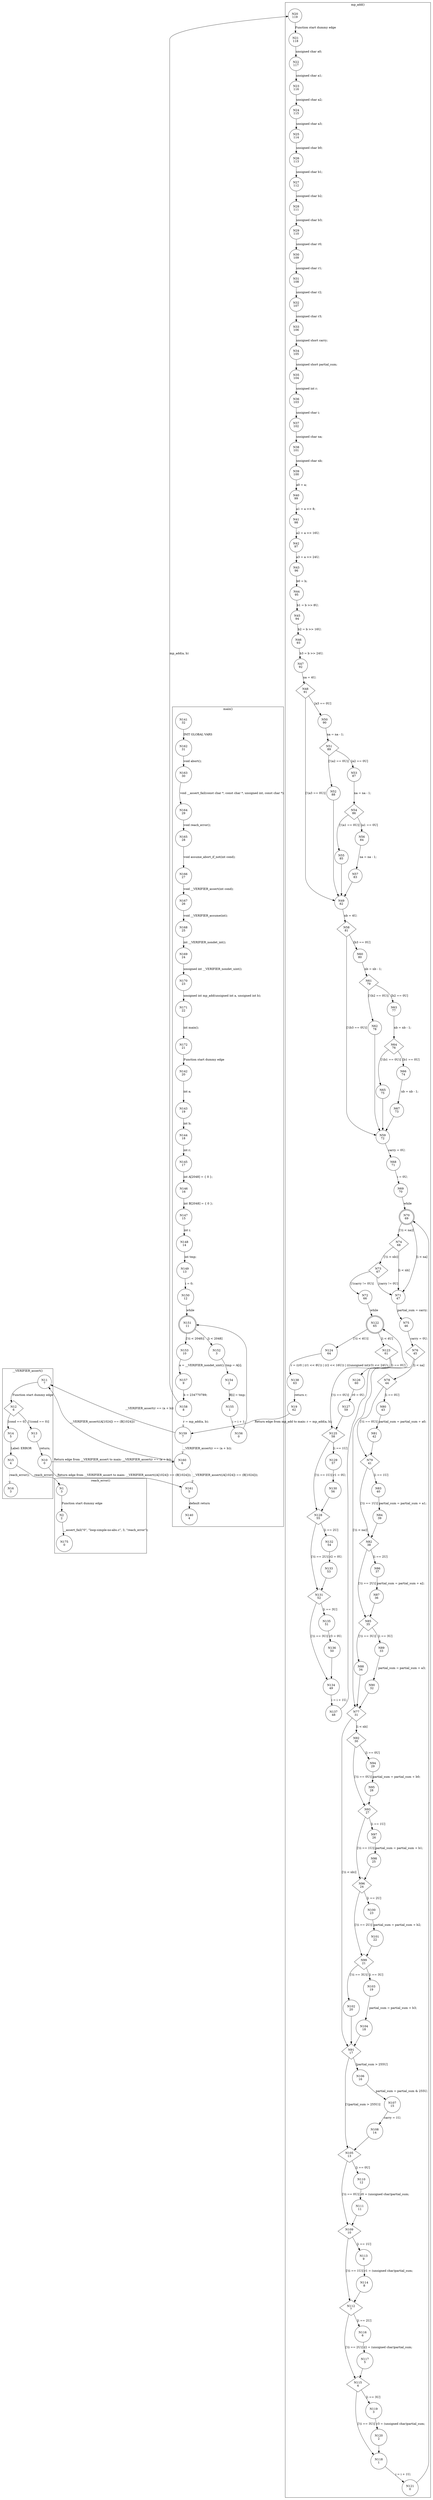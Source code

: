 digraph CFA {
141 [shape="circle" label="N141\n32"]
162 [shape="circle" label="N162\n31"]
163 [shape="circle" label="N163\n30"]
164 [shape="circle" label="N164\n29"]
165 [shape="circle" label="N165\n28"]
166 [shape="circle" label="N166\n27"]
167 [shape="circle" label="N167\n26"]
168 [shape="circle" label="N168\n25"]
169 [shape="circle" label="N169\n24"]
170 [shape="circle" label="N170\n23"]
171 [shape="circle" label="N171\n22"]
172 [shape="circle" label="N172\n21"]
142 [shape="circle" label="N142\n20"]
143 [shape="circle" label="N143\n19"]
144 [shape="circle" label="N144\n18"]
145 [shape="circle" label="N145\n17"]
146 [shape="circle" label="N146\n16"]
147 [shape="circle" label="N147\n15"]
148 [shape="circle" label="N148\n14"]
149 [shape="circle" label="N149\n13"]
150 [shape="circle" label="N150\n12"]
151 [shape="doublecircle" label="N151\n11"]
153 [shape="circle" label="N153\n10"]
157 [shape="circle" label="N157\n9"]
158 [shape="circle" label="N158\n8"]
20 [shape="circle" label="N20\n119"]
21 [shape="circle" label="N21\n118"]
22 [shape="circle" label="N22\n117"]
23 [shape="circle" label="N23\n116"]
24 [shape="circle" label="N24\n115"]
25 [shape="circle" label="N25\n114"]
26 [shape="circle" label="N26\n113"]
27 [shape="circle" label="N27\n112"]
28 [shape="circle" label="N28\n111"]
29 [shape="circle" label="N29\n110"]
30 [shape="circle" label="N30\n109"]
31 [shape="circle" label="N31\n108"]
32 [shape="circle" label="N32\n107"]
33 [shape="circle" label="N33\n106"]
34 [shape="circle" label="N34\n105"]
35 [shape="circle" label="N35\n104"]
36 [shape="circle" label="N36\n103"]
37 [shape="circle" label="N37\n102"]
38 [shape="circle" label="N38\n101"]
39 [shape="circle" label="N39\n100"]
40 [shape="circle" label="N40\n99"]
41 [shape="circle" label="N41\n98"]
42 [shape="circle" label="N42\n97"]
43 [shape="circle" label="N43\n96"]
44 [shape="circle" label="N44\n95"]
45 [shape="circle" label="N45\n94"]
46 [shape="circle" label="N46\n93"]
47 [shape="circle" label="N47\n92"]
48 [shape="diamond" label="N48\n91"]
49 [shape="circle" label="N49\n82"]
58 [shape="diamond" label="N58\n81"]
59 [shape="circle" label="N59\n72"]
68 [shape="circle" label="N68\n71"]
69 [shape="circle" label="N69\n70"]
70 [shape="doublecircle" label="N70\n69"]
74 [shape="diamond" label="N74\n68"]
73 [shape="diamond" label="N73\n67"]
72 [shape="circle" label="N72\n66"]
122 [shape="doublecircle" label="N122\n65"]
124 [shape="circle" label="N124\n64"]
138 [shape="circle" label="N138\n63"]
19 [shape="circle" label="N19\n62"]
159 [shape="circle" label="N159\n7"]
11 [shape="circle" label="N11\n7"]
12 [shape="diamond" label="N12\n6"]
13 [shape="circle" label="N13\n1"]
10 [shape="circle" label="N10\n0"]
161 [shape="circle" label="N161\n5"]
140 [shape="circle" label="N140\n4"]
160 [shape="circle" label="N160\n6"]
14 [shape="circle" label="N14\n5"]
15 [shape="circle" label="N15\n4"]
1 [shape="circle" label="N1\n3"]
2 [shape="circle" label="N2\n2"]
175 [shape="circle" label="N175\n0"]
16 [shape="circle" label="N16\n3"]
123 [shape="diamond" label="N123\n61"]
125 [shape="diamond" label="N125\n58"]
128 [shape="diamond" label="N128\n55"]
131 [shape="diamond" label="N131\n52"]
134 [shape="circle" label="N134\n49"]
137 [shape="circle" label="N137\n48"]
135 [shape="circle" label="N135\n51"]
136 [shape="circle" label="N136\n50"]
132 [shape="circle" label="N132\n54"]
133 [shape="circle" label="N133\n53"]
129 [shape="circle" label="N129\n57"]
130 [shape="circle" label="N130\n56"]
126 [shape="circle" label="N126\n60"]
127 [shape="circle" label="N127\n59"]
71 [shape="circle" label="N71\n47"]
75 [shape="circle" label="N75\n46"]
76 [shape="diamond" label="N76\n45"]
77 [shape="diamond" label="N77\n31"]
91 [shape="diamond" label="N91\n17"]
105 [shape="diamond" label="N105\n13"]
109 [shape="diamond" label="N109\n10"]
112 [shape="diamond" label="N112\n7"]
115 [shape="diamond" label="N115\n4"]
118 [shape="circle" label="N118\n1"]
121 [shape="circle" label="N121\n0"]
119 [shape="circle" label="N119\n3"]
120 [shape="circle" label="N120\n2"]
116 [shape="circle" label="N116\n6"]
117 [shape="circle" label="N117\n5"]
113 [shape="circle" label="N113\n9"]
114 [shape="circle" label="N114\n8"]
110 [shape="circle" label="N110\n12"]
111 [shape="circle" label="N111\n11"]
106 [shape="circle" label="N106\n16"]
107 [shape="circle" label="N107\n15"]
108 [shape="circle" label="N108\n14"]
92 [shape="diamond" label="N92\n30"]
93 [shape="diamond" label="N93\n27"]
96 [shape="diamond" label="N96\n24"]
99 [shape="diamond" label="N99\n21"]
102 [shape="circle" label="N102\n20"]
103 [shape="circle" label="N103\n19"]
104 [shape="circle" label="N104\n18"]
100 [shape="circle" label="N100\n23"]
101 [shape="circle" label="N101\n22"]
97 [shape="circle" label="N97\n26"]
98 [shape="circle" label="N98\n25"]
94 [shape="circle" label="N94\n29"]
95 [shape="circle" label="N95\n28"]
78 [shape="diamond" label="N78\n44"]
79 [shape="diamond" label="N79\n41"]
82 [shape="diamond" label="N82\n38"]
85 [shape="diamond" label="N85\n35"]
88 [shape="circle" label="N88\n34"]
89 [shape="circle" label="N89\n33"]
90 [shape="circle" label="N90\n32"]
86 [shape="circle" label="N86\n37"]
87 [shape="circle" label="N87\n36"]
83 [shape="circle" label="N83\n40"]
84 [shape="circle" label="N84\n39"]
80 [shape="circle" label="N80\n43"]
81 [shape="circle" label="N81\n42"]
60 [shape="circle" label="N60\n80"]
61 [shape="diamond" label="N61\n79"]
62 [shape="circle" label="N62\n78"]
63 [shape="circle" label="N63\n77"]
64 [shape="diamond" label="N64\n76"]
65 [shape="circle" label="N65\n75"]
66 [shape="circle" label="N66\n74"]
67 [shape="circle" label="N67\n73"]
50 [shape="circle" label="N50\n90"]
51 [shape="diamond" label="N51\n89"]
52 [shape="circle" label="N52\n88"]
53 [shape="circle" label="N53\n87"]
54 [shape="diamond" label="N54\n86"]
55 [shape="circle" label="N55\n85"]
56 [shape="circle" label="N56\n84"]
57 [shape="circle" label="N57\n83"]
152 [shape="circle" label="N152\n3"]
154 [shape="circle" label="N154\n2"]
155 [shape="circle" label="N155\n1"]
156 [shape="circle" label="N156\n0"]
node [shape="circle"]
subgraph cluster___VERIFIER_assert {
label="__VERIFIER_assert()"
11 -> 12 [label="Function start dummy edge"]
12 -> 14 [label="[cond == 0]"]
12 -> 13 [label="[!(cond == 0)]"]
13 -> 10 [label="return;"]
14 -> 15 [label="Label: ERROR"]
15 -> 16 [label="reach_error();" style="dotted" arrowhead="empty"]}
subgraph cluster_assume_abort_if_not {
label="assume_abort_if_not()"
}
subgraph cluster_main {
label="main()"
141 -> 162 [label="INIT GLOBAL VARS"]
162 -> 163 [label="void abort();"]
163 -> 164 [label="void __assert_fail(const char *, const char *, unsigned int, const char *);"]
164 -> 165 [label="void reach_error();"]
165 -> 166 [label="void assume_abort_if_not(int cond);"]
166 -> 167 [label="void __VERIFIER_assert(int cond);"]
167 -> 168 [label="void __VERIFIER_assume(int);"]
168 -> 169 [label="int __VERIFIER_nondet_int();"]
169 -> 170 [label="unsigned int __VERIFIER_nondet_uint();"]
170 -> 171 [label="unsigned int mp_add(unsigned int a, unsigned int b);"]
171 -> 172 [label="int main();"]
172 -> 142 [label="Function start dummy edge"]
142 -> 143 [label="int a;"]
143 -> 144 [label="int b;"]
144 -> 145 [label="int r;"]
145 -> 146 [label="int A[2048] = { 0 };"]
146 -> 147 [label="int B[2048] = { 0 };"]
147 -> 148 [label="int i;"]
148 -> 149 [label="int tmp;"]
149 -> 150 [label="i = 0;"]
150 -> 151 [label="while"]
151 -> 152 [label="[i < 2048]"]
151 -> 153 [label="[!(i < 2048)]"]
153 -> 157 [label="a = __VERIFIER_nondet_uint();"]
157 -> 158 [label="b = 234770789;"]
158 -> 159 [label="r = mp_add(a, b);" style="dotted" arrowhead="empty"]
159 -> 160 [label="__VERIFIER_assert(r == (a + b));" style="dotted" arrowhead="empty"]
161 -> 140 [label="default return"]
160 -> 161 [label="__VERIFIER_assert((A[1024]) == (B[1024]));" style="dotted" arrowhead="empty"]
152 -> 154 [label="tmp = A[i];"]
154 -> 155 [label="B[i] = tmp;"]
155 -> 156 [label="i = i + 1;"]
156 -> 151 [label=""]}
subgraph cluster_mp_add {
label="mp_add()"
20 -> 21 [label="Function start dummy edge"]
21 -> 22 [label="unsigned char a0;"]
22 -> 23 [label="unsigned char a1;"]
23 -> 24 [label="unsigned char a2;"]
24 -> 25 [label="unsigned char a3;"]
25 -> 26 [label="unsigned char b0;"]
26 -> 27 [label="unsigned char b1;"]
27 -> 28 [label="unsigned char b2;"]
28 -> 29 [label="unsigned char b3;"]
29 -> 30 [label="unsigned char r0;"]
30 -> 31 [label="unsigned char r1;"]
31 -> 32 [label="unsigned char r2;"]
32 -> 33 [label="unsigned char r3;"]
33 -> 34 [label="unsigned short carry;"]
34 -> 35 [label="unsigned short partial_sum;"]
35 -> 36 [label="unsigned int r;"]
36 -> 37 [label="unsigned char i;"]
37 -> 38 [label="unsigned char na;"]
38 -> 39 [label="unsigned char nb;"]
39 -> 40 [label="a0 = a;"]
40 -> 41 [label="a1 = a >> 8;"]
41 -> 42 [label="a2 = a >> 16U;"]
42 -> 43 [label="a3 = a >> 24U;"]
43 -> 44 [label="b0 = b;"]
44 -> 45 [label="b1 = b >> 8U;"]
45 -> 46 [label="b2 = b >> 16U;"]
46 -> 47 [label="b3 = b >> 24U;"]
47 -> 48 [label="na = 4U;"]
48 -> 50 [label="[a3 == 0U]"]
48 -> 49 [label="[!(a3 == 0U)]"]
49 -> 58 [label="nb = 4U;"]
58 -> 60 [label="[b3 == 0U]"]
58 -> 59 [label="[!(b3 == 0U)]"]
59 -> 68 [label="carry = 0U;"]
68 -> 69 [label="i = 0U;"]
69 -> 70 [label="while"]
70 -> 71 [label="[i < na]"]
70 -> 74 [label="[!(i < na)]"]
74 -> 71 [label="[i < nb]"]
74 -> 73 [label="[!(i < nb)]"]
73 -> 71 [label="[carry != 0U]"]
73 -> 72 [label="[!(carry != 0U)]"]
72 -> 122 [label="while"]
122 -> 123 [label="[i < 4U]"]
122 -> 124 [label="[!(i < 4U)]"]
124 -> 138 [label="r = ((r0 | (r1 << 8U)) | (r2 << 16U)) | (((unsigned int)r3) << 24U);"]
138 -> 19 [label="return r;"]
123 -> 126 [label="[i == 0U]"]
123 -> 125 [label="[!(i == 0U)]"]
125 -> 129 [label="[i == 1U]"]
125 -> 128 [label="[!(i == 1U)]"]
128 -> 132 [label="[i == 2U]"]
128 -> 131 [label="[!(i == 2U)]"]
131 -> 135 [label="[i == 3U]"]
131 -> 134 [label="[!(i == 3U)]"]
134 -> 137 [label="i = i + 1U;"]
137 -> 122 [label=""]
135 -> 136 [label="r3 = 0U;"]
136 -> 134 [label=""]
132 -> 133 [label="r2 = 0U;"]
133 -> 131 [label=""]
129 -> 130 [label="r1 = 0U;"]
130 -> 128 [label=""]
126 -> 127 [label="r0 = 0U;"]
127 -> 125 [label=""]
71 -> 75 [label="partial_sum = carry;"]
75 -> 76 [label="carry = 0U;"]
76 -> 78 [label="[i < na]"]
76 -> 77 [label="[!(i < na)]"]
77 -> 92 [label="[i < nb]"]
77 -> 91 [label="[!(i < nb)]"]
91 -> 106 [label="[partial_sum > 255U]"]
91 -> 105 [label="[!(partial_sum > 255U)]"]
105 -> 110 [label="[i == 0U]"]
105 -> 109 [label="[!(i == 0U)]"]
109 -> 113 [label="[i == 1U]"]
109 -> 112 [label="[!(i == 1U)]"]
112 -> 116 [label="[i == 2U]"]
112 -> 115 [label="[!(i == 2U)]"]
115 -> 119 [label="[i == 3U]"]
115 -> 118 [label="[!(i == 3U)]"]
118 -> 121 [label="i = i + 1U;"]
121 -> 70 [label=""]
119 -> 120 [label="r3 = (unsigned char)partial_sum;"]
120 -> 118 [label=""]
116 -> 117 [label="r2 = (unsigned char)partial_sum;"]
117 -> 115 [label=""]
113 -> 114 [label="r1 = (unsigned char)partial_sum;"]
114 -> 112 [label=""]
110 -> 111 [label="r0 = (unsigned char)partial_sum;"]
111 -> 109 [label=""]
106 -> 107 [label="partial_sum = partial_sum & 255U;"]
107 -> 108 [label="carry = 1U;"]
108 -> 105 [label=""]
92 -> 94 [label="[i == 0U]"]
92 -> 93 [label="[!(i == 0U)]"]
93 -> 97 [label="[i == 1U]"]
93 -> 96 [label="[!(i == 1U)]"]
96 -> 100 [label="[i == 2U]"]
96 -> 99 [label="[!(i == 2U)]"]
99 -> 103 [label="[i == 3U]"]
99 -> 102 [label="[!(i == 3U)]"]
102 -> 91 [label=""]
103 -> 104 [label="partial_sum = partial_sum + b3;"]
104 -> 91 [label=""]
100 -> 101 [label="partial_sum = partial_sum + b2;"]
101 -> 99 [label=""]
97 -> 98 [label="partial_sum = partial_sum + b1;"]
98 -> 96 [label=""]
94 -> 95 [label="partial_sum = partial_sum + b0;"]
95 -> 93 [label=""]
78 -> 80 [label="[i == 0U]"]
78 -> 79 [label="[!(i == 0U)]"]
79 -> 83 [label="[i == 1U]"]
79 -> 82 [label="[!(i == 1U)]"]
82 -> 86 [label="[i == 2U]"]
82 -> 85 [label="[!(i == 2U)]"]
85 -> 89 [label="[i == 3U]"]
85 -> 88 [label="[!(i == 3U)]"]
88 -> 77 [label=""]
89 -> 90 [label="partial_sum = partial_sum + a3;"]
90 -> 77 [label=""]
86 -> 87 [label="partial_sum = partial_sum + a2;"]
87 -> 85 [label=""]
83 -> 84 [label="partial_sum = partial_sum + a1;"]
84 -> 82 [label=""]
80 -> 81 [label="partial_sum = partial_sum + a0;"]
81 -> 79 [label=""]
60 -> 61 [label="nb = nb - 1;"]
61 -> 63 [label="[b2 == 0U]"]
61 -> 62 [label="[!(b2 == 0U)]"]
62 -> 59 [label=""]
63 -> 64 [label="nb = nb - 1;"]
64 -> 66 [label="[b1 == 0U]"]
64 -> 65 [label="[!(b1 == 0U)]"]
65 -> 59 [label=""]
66 -> 67 [label="nb = nb - 1;"]
67 -> 59 [label=""]
50 -> 51 [label="na = na - 1;"]
51 -> 53 [label="[a2 == 0U]"]
51 -> 52 [label="[!(a2 == 0U)]"]
52 -> 49 [label=""]
53 -> 54 [label="na = na - 1;"]
54 -> 56 [label="[a1 == 0U]"]
54 -> 55 [label="[!(a1 == 0U)]"]
55 -> 49 [label=""]
56 -> 57 [label="na = na - 1;"]
57 -> 49 [label=""]}
subgraph cluster_reach_error {
label="reach_error()"
1 -> 2 [label="Function start dummy edge"]
2 -> 175 [label="__assert_fail(\"0\", \"loop-simple-no-abs.c\", 3, \"reach_error\");"]}
158 -> 20 [label="mp_add(a, b)"]
19 -> 159 [label="Return edge from mp_add to main: r = mp_add(a, b);"]
159 -> 11 [label="__VERIFIER_assert(r == (a + b))"]
10 -> 160 [label="Return edge from __VERIFIER_assert to main: __VERIFIER_assert(r == (a + b));"]
10 -> 161 [label="Return edge from __VERIFIER_assert to main: __VERIFIER_assert((A[1024]) == (B[1024]));"]
160 -> 11 [label="__VERIFIER_assert((A[1024]) == (B[1024]))"]
15 -> 1 [label="reach_error()"]}